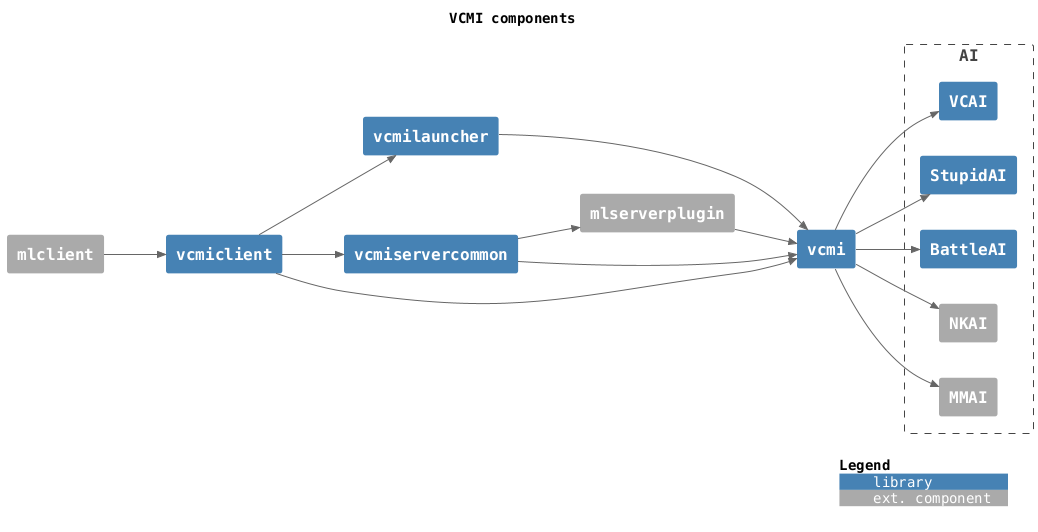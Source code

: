 @startuml "python-to-cpp2"

title "VCMI components"

!include <C4/C4_Container>
!include <tupadr3/devicons2/cplusplus>
!include <tupadr3/devicons2/python>

skinparam DefaultFontName monospaced
<style>
note {  MaximumWidth 500 }
</style>

' Used in place of " " where line wrapping is undesired
!$nbsp = "<U+00A0>"


''''''''''''''''''''''''''''''''''''''''''''''''''''''''''''''''''''''''''''''''
''''''''''''''''''''''''''''''''''''''''''''''''''''''''''''''''''''''''''''''''
''' FUNCTIONS
''''''''''''''''''''''''''''''''''''''''''''''''''''''''''''''''''''''''''''''''
''''''''''''''''''''''''''''''''''''''''''''''''''''''''''''''''''''''''''''''''

' Replace $search with $repl within $txt
!function $replace($txt, $search, $repl)
  !$replaced = ""
  !while %strpos($txt, $search) >= 0
    !$position = %strpos($txt, $search)
    !$replaced = $replaced + %substr($txt, 0, $position) + $repl
    !$txt = %substr($txt, $position + %strlen($search))
  !endwhile
  !return $replaced + $txt
!endfunction

' Allows to define a string in multiple lines, replacing "\n"
' with actual newlines (note: all literal newlines must be escaped)
!function $str($txt)
  !return $replace($txt, "\n", %newline())
!endfunction

''''''''''''''''''''''''''''''''''''''''''''''''''''''''''''''''''''''''''''''''
''''''''''''''''''''''''''''''''''''''''''''''''''''''''''''''''''''''''''''''''

HIDE_STEREOTYPE()
LAYOUT_LEFT_RIGHT()
SetDefaultLegendEntries("")

' Prevent confusing text color in legend by setting it to the default color
!$LEGEND_DARK_COLOR=$ELEMENT_FONT_COLOR
!$LEGEND_LIGHT_COLOR=$ELEMENT_FONT_COLOR

' AddElementTag("example", ?bgColor, ?fontColor, ?borderColor, ?shadowing, ?shape, ?sprite, ?techn, ?legendText, ?legendSprite, ?borderStyle, ?borderThickness): Introduces a new element tag. The styles of the tagged elements are updated and the tag is displayed in the calculated legend.
AddElementTag("executable", $bgColor="Salmon", $borderColor="Salmon", $legendText="executable")
AddElementTag("lib", $bgColor="SteelBlue", $borderColor="SteelBlue", $legendText="library")
AddElementTag("ext", $bgColor="#aaa", $borderColor="#aaa", $legendText="ext. component")

''''''''''''''''''''''''''''''''''''''''''''''''''''''''''''''''''''''''''''''''
''''''''''''''''''''''''''''''''''''''''''''''''''''''''''''''''''''''''''''''''

Container(mlclient, "mlclient", $tags="ext")
Container(vcmiclient, "vcmiclient", $tags="lib")
Container(vcmilauncher, "vcmilauncher", $tags="lib")
Container(vcmiservercommon, "vcmiservercommon", $tags="lib")
Container(mlserverplugin, "mlserverplugin", $tags="ext")
Container(vcmi, "vcmi", $tags="lib")

Boundary(AI, "AI") {
  Container(VCAI, "VCAI", $tags="lib")
  Container(StupidAI, "StupidAI", $tags="lib")
  Container(BattleAI, "BattleAI", $tags="lib")
  Container(NKAI, "NKAI", $tags="ext")
  Container(MMAI, "MMAI", $tags="ext")
}

Rel(mlclient, vcmiclient, "")
Rel(vcmiclient, vcmilauncher, "")
Rel(vcmiclient, vcmiservercommon, "")
Rel(vcmiclient, vcmi, "")
Rel(vcmilauncher, vcmi, "")
Rel(vcmiservercommon, vcmi, "")
Rel(vcmiservercommon, mlserverplugin, "")
Rel(mlserverplugin, vcmi, "")
Rel(vcmi, VCAI, "")
Rel(vcmi, StupidAI, "")
Rel(vcmi, BattleAI, "")
Rel(vcmi, NKAI, "")
Rel(vcmi, MMAI, "")

SHOW_LEGEND()

@enduml
